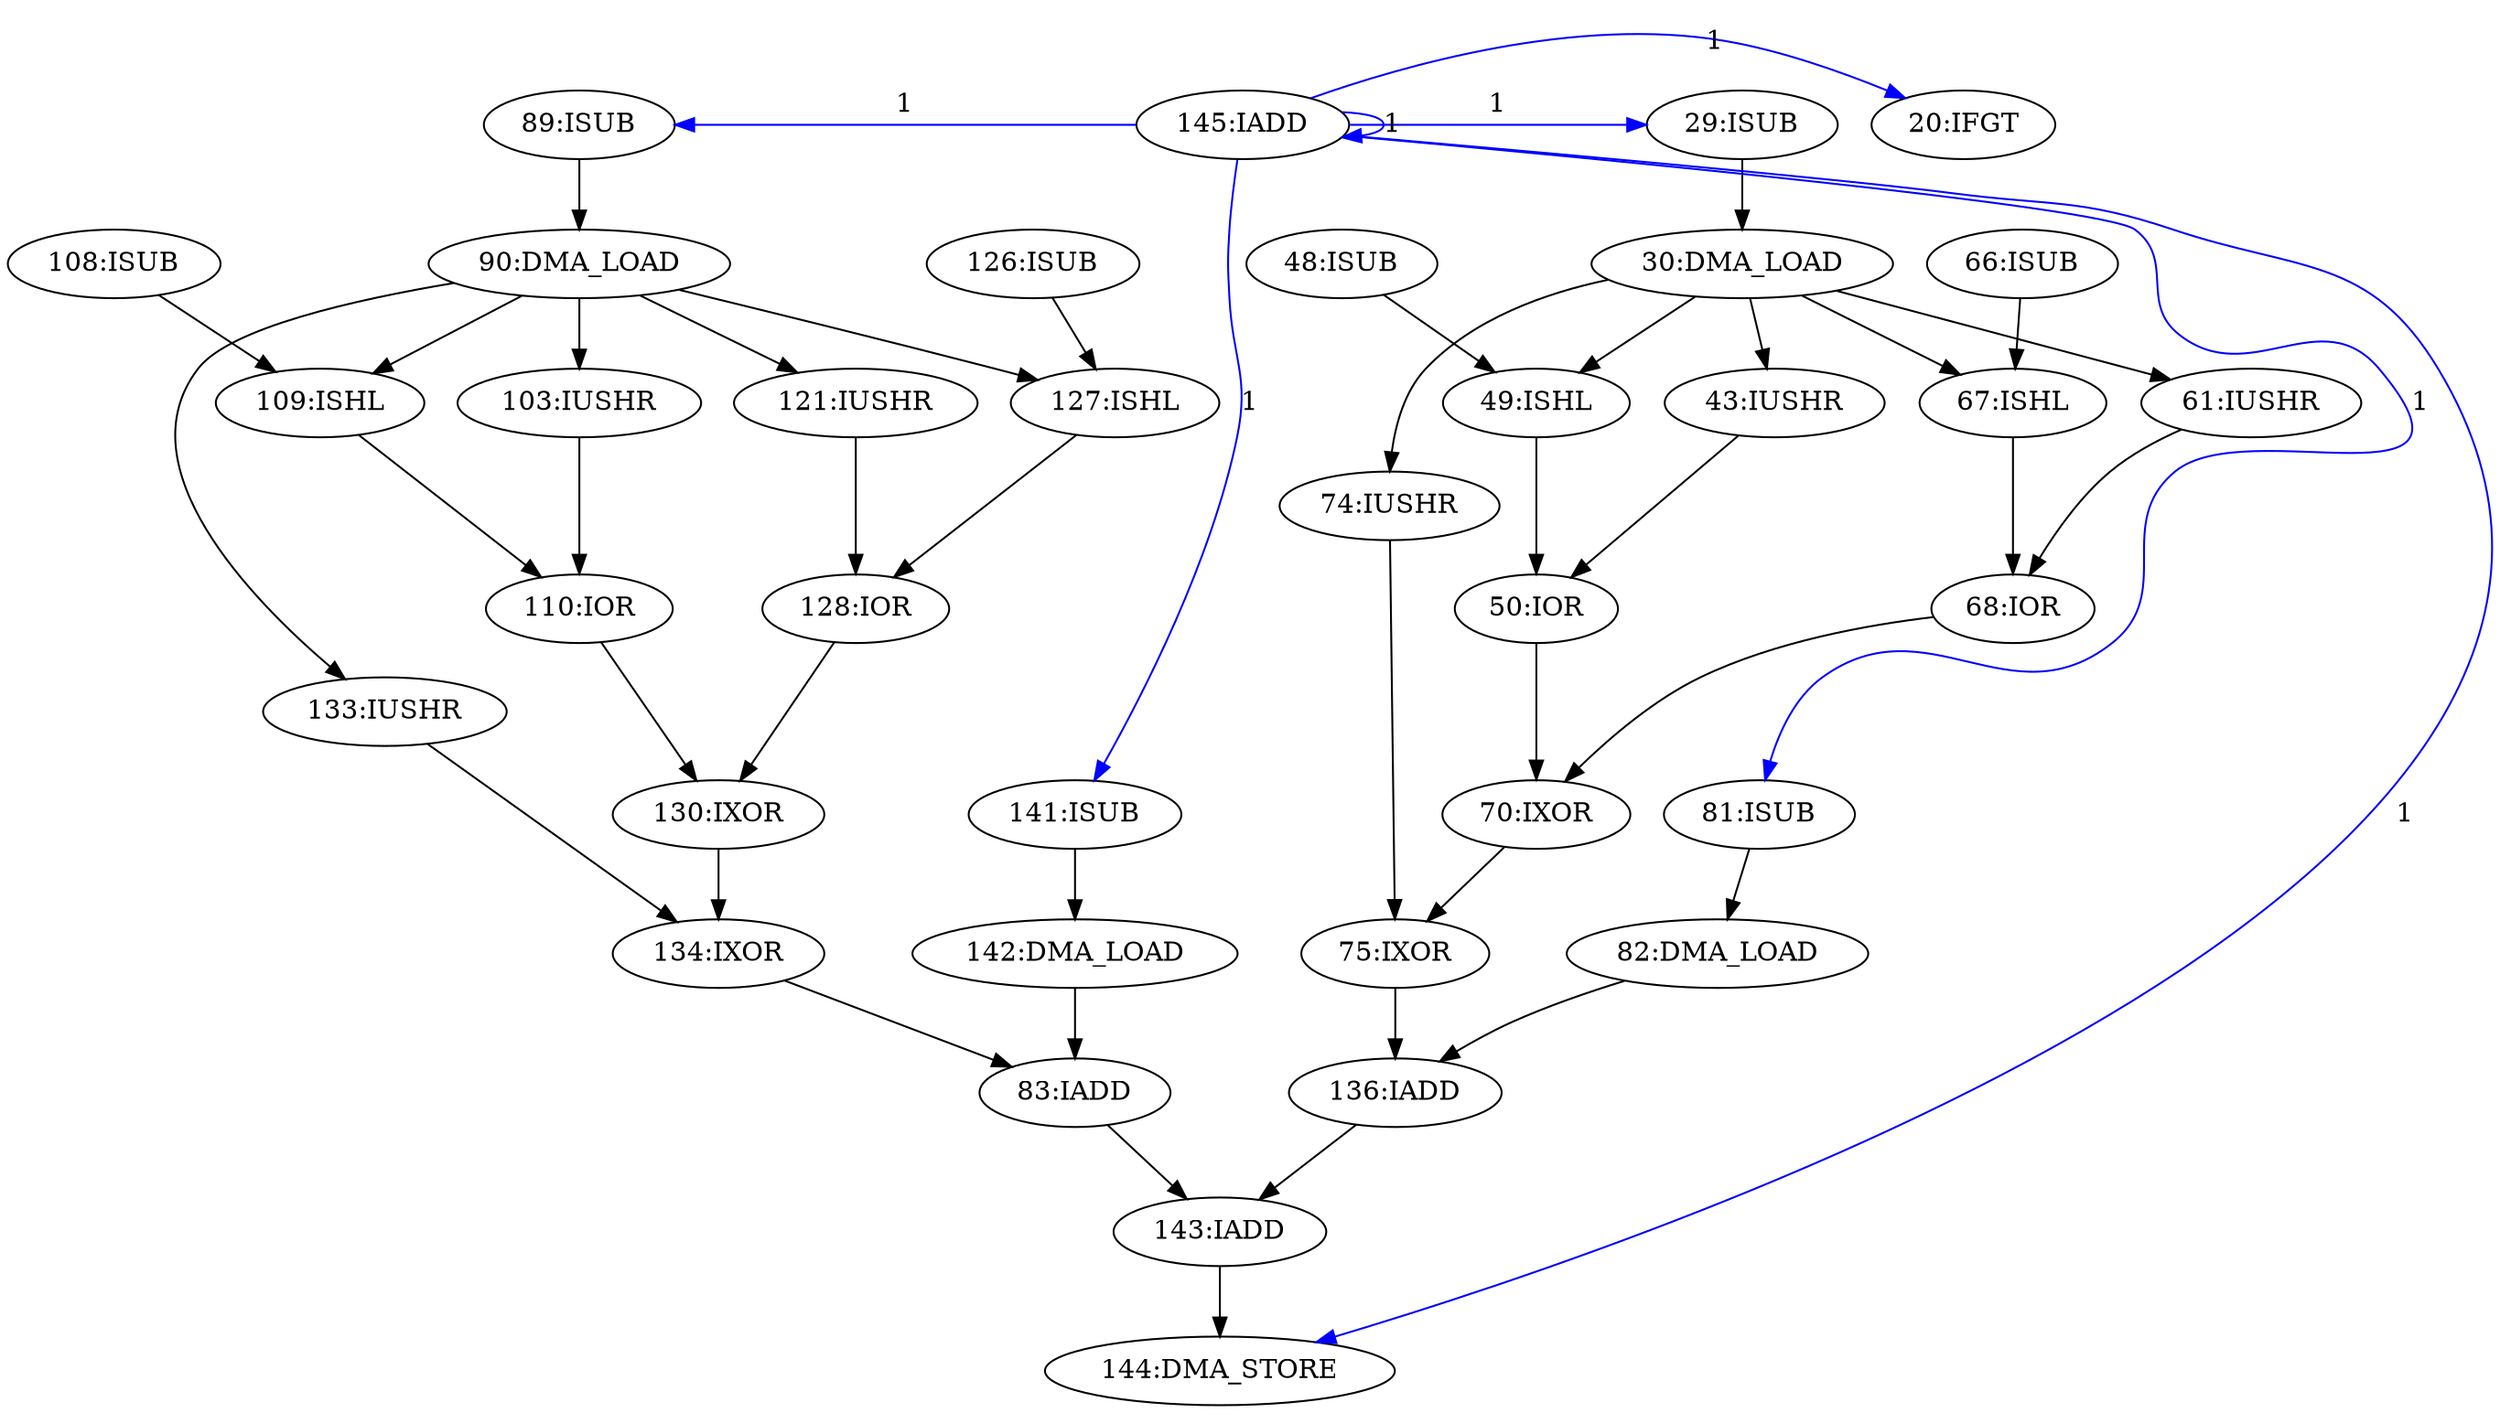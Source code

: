 digraph depgraph {
n0 [label="134:IXOR"];
n1 [label="130:IXOR"];
n1 -> n0;
n2 [label="133:IUSHR"];
n2 -> n0;
n3 [label="103:IUSHR"];
n4 [label="90:DMA_LOAD"];
n4 -> n3;
n5 [label="50:IOR"];
n6 [label="43:IUSHR"];
n6 -> n5;
n7 [label="49:ISHL"];
n7 -> n5;
n8 [label="61:IUSHR"];
n9 [label="30:DMA_LOAD"];
n9 -> n8;
n10 [label="67:ISHL"];
n9 -> n10;
n11 [label="66:ISUB"];
n11 -> n10;
n4 -> n2;
n12 [label="142:DMA_LOAD"];
n13 [label="141:ISUB"];
n13 -> n12;
n14 [label="83:IADD"];
n0 -> n14;
n12 -> n14;
n15 [label="128:IOR"];
n16 [label="121:IUSHR"];
n16 -> n15;
n17 [label="127:ISHL"];
n17 -> n15;
n9 -> n6;
n18 [label="29:ISUB"];
n18 -> n9;
n19 [label="89:ISUB"];
n19 -> n4;
n4 -> n16;
n20 [label="110:IOR"];
n20 -> n1;
n15 -> n1;
n21 [label="75:IXOR"];
n22 [label="70:IXOR"];
n22 -> n21;
n23 [label="74:IUSHR"];
n23 -> n21;
n3 -> n20;
n24 [label="109:ISHL"];
n24 -> n20;
n4 -> n24;
n25 [label="108:ISUB"];
n25 -> n24;
n9 -> n7;
n26 [label="48:ISUB"];
n26 -> n7;
n5 -> n22;
n27 [label="68:IOR"];
n27 -> n22;
n28 [label="82:DMA_LOAD"];
n29 [label="81:ISUB"];
n29 -> n28;
n8 -> n27;
n10 -> n27;
n9 -> n23;
n30 [label="136:IADD"];
n21 -> n30;
n28 -> n30;
n31 [label="143:IADD"];
n30 -> n31;
n14 -> n31;
n32 [label="144:DMA_STORE"];
n31 -> n32;
n4 -> n17;
n33 [label="126:ISUB"];
n33 -> n17;
n34 [label="145:IADD"];
n34 -> n34 [constraint=false,color=blue,label="1"];
n34 -> n18 [constraint=false,color=blue,label="1"];
n34 -> n29 [constraint=false,color=blue,label="1"];
n34 -> n32 [constraint=false,color=blue,label="1"];
n34 -> n19 [constraint=false,color=blue,label="1"];
n35 [label="20:IFGT"];
n34 -> n35 [constraint=false,color=blue,label="1"];
n34 -> n13 [constraint=false,color=blue,label="1"];
}